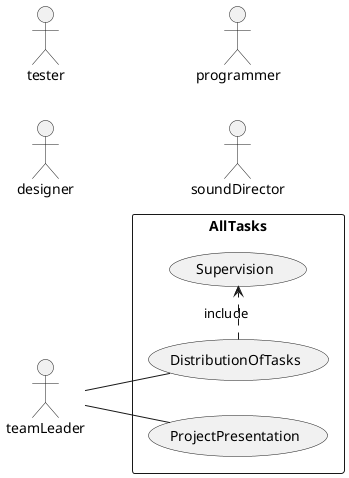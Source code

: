 @startuml
left to right direction
skinparam packageStyle rect
actor teamLeader
actor tester
actor designer
actor programmer
actor soundDirector
rectangle AllTasks {
teamLeader -- (DistributionOfTasks)
(DistributionOfTasks) .> (Supervision) : include
teamLeader -- (ProjectPresentation)
}
@enduml
